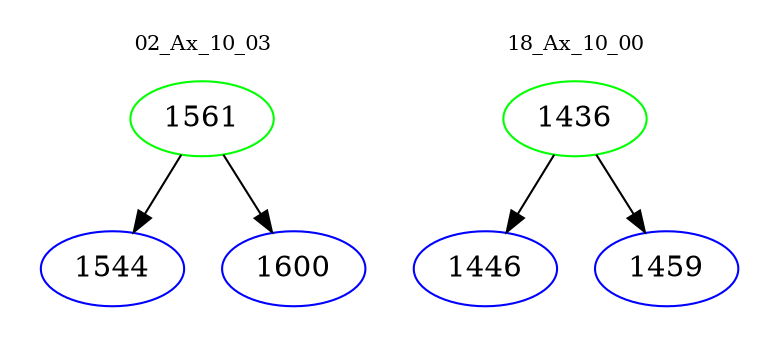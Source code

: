digraph{
subgraph cluster_0 {
color = white
label = "02_Ax_10_03";
fontsize=10;
T0_1561 [label="1561", color="green"]
T0_1561 -> T0_1544 [color="black"]
T0_1544 [label="1544", color="blue"]
T0_1561 -> T0_1600 [color="black"]
T0_1600 [label="1600", color="blue"]
}
subgraph cluster_1 {
color = white
label = "18_Ax_10_00";
fontsize=10;
T1_1436 [label="1436", color="green"]
T1_1436 -> T1_1446 [color="black"]
T1_1446 [label="1446", color="blue"]
T1_1436 -> T1_1459 [color="black"]
T1_1459 [label="1459", color="blue"]
}
}
